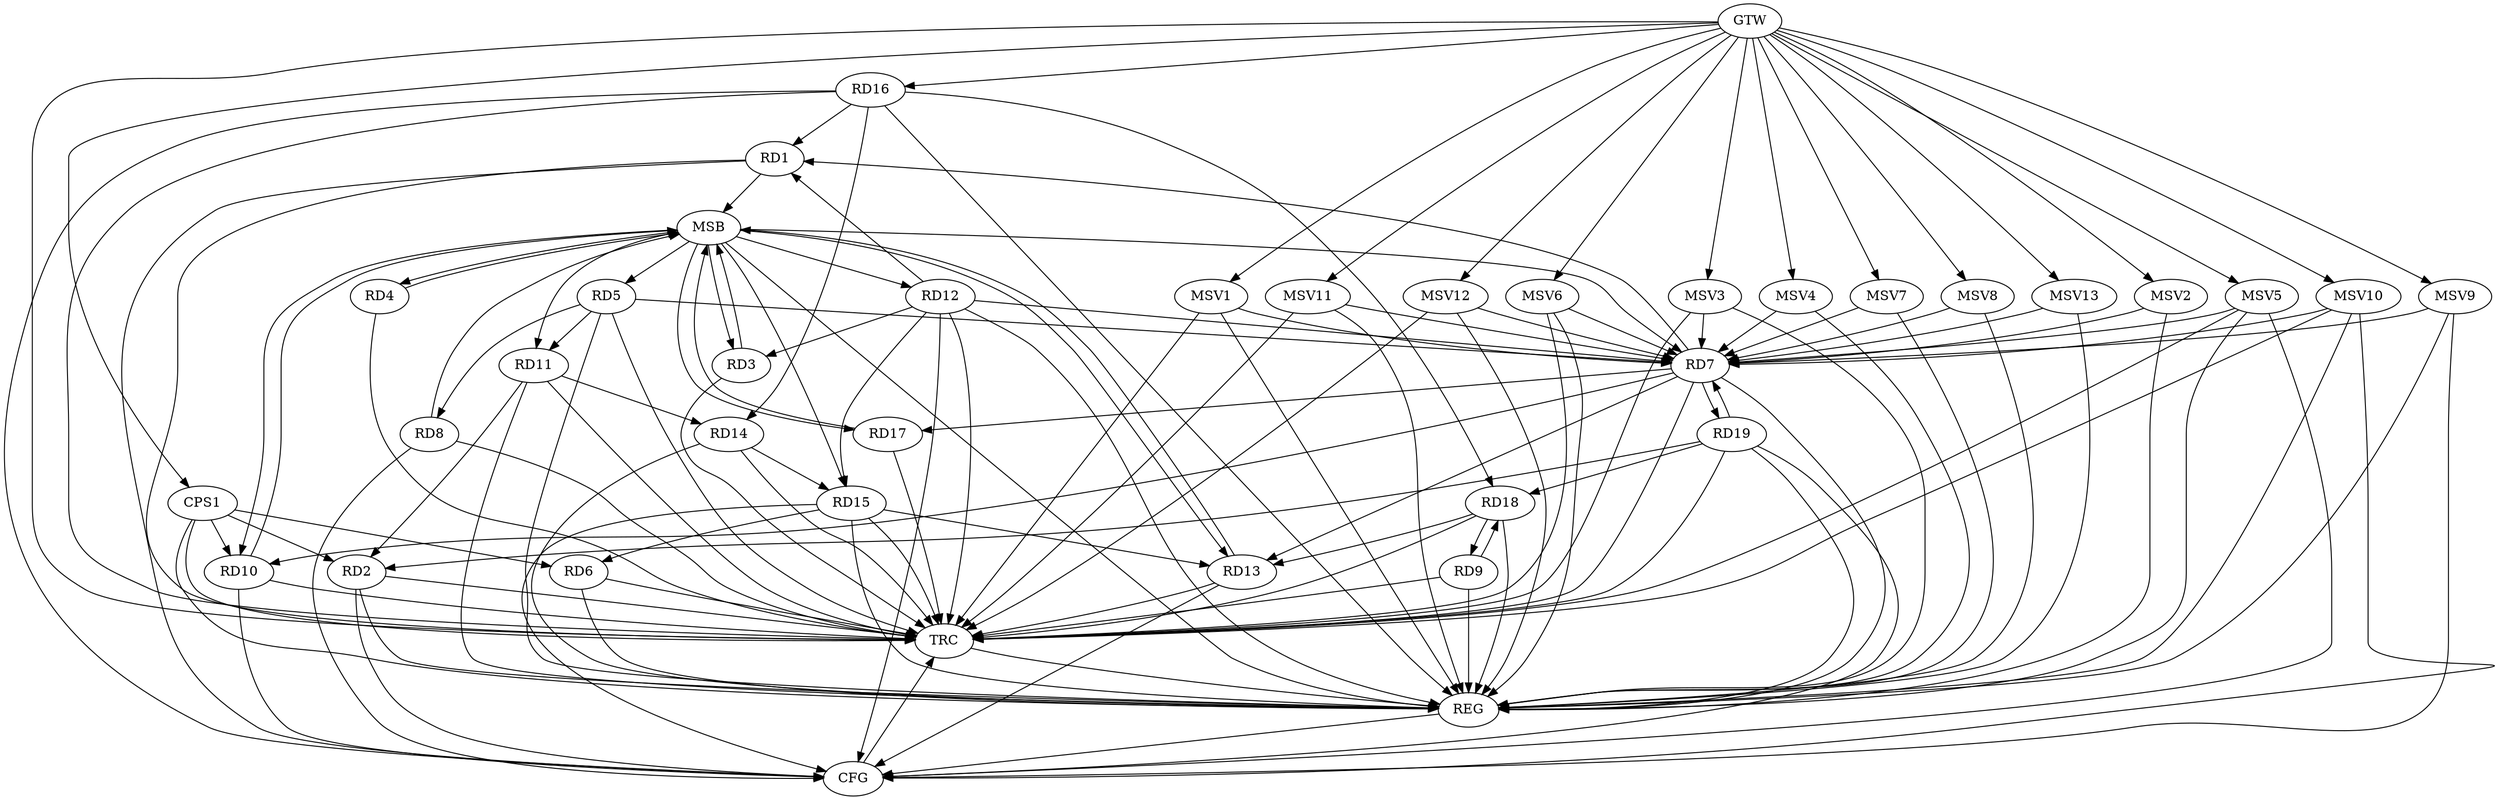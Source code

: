 strict digraph G {
  RD1 [ label="RD1" ];
  RD2 [ label="RD2" ];
  RD3 [ label="RD3" ];
  RD4 [ label="RD4" ];
  RD5 [ label="RD5" ];
  RD6 [ label="RD6" ];
  RD7 [ label="RD7" ];
  RD8 [ label="RD8" ];
  RD9 [ label="RD9" ];
  RD10 [ label="RD10" ];
  RD11 [ label="RD11" ];
  RD12 [ label="RD12" ];
  RD13 [ label="RD13" ];
  RD14 [ label="RD14" ];
  RD15 [ label="RD15" ];
  RD16 [ label="RD16" ];
  RD17 [ label="RD17" ];
  RD18 [ label="RD18" ];
  RD19 [ label="RD19" ];
  CPS1 [ label="CPS1" ];
  GTW [ label="GTW" ];
  REG [ label="REG" ];
  MSB [ label="MSB" ];
  CFG [ label="CFG" ];
  TRC [ label="TRC" ];
  MSV1 [ label="MSV1" ];
  MSV2 [ label="MSV2" ];
  MSV3 [ label="MSV3" ];
  MSV4 [ label="MSV4" ];
  MSV5 [ label="MSV5" ];
  MSV6 [ label="MSV6" ];
  MSV7 [ label="MSV7" ];
  MSV8 [ label="MSV8" ];
  MSV9 [ label="MSV9" ];
  MSV10 [ label="MSV10" ];
  MSV11 [ label="MSV11" ];
  MSV12 [ label="MSV12" ];
  MSV13 [ label="MSV13" ];
  RD7 -> RD1;
  RD12 -> RD1;
  RD16 -> RD1;
  RD11 -> RD2;
  RD19 -> RD2;
  RD12 -> RD3;
  RD5 -> RD7;
  RD5 -> RD8;
  RD5 -> RD11;
  RD15 -> RD6;
  RD7 -> RD10;
  RD12 -> RD7;
  RD7 -> RD13;
  RD7 -> RD17;
  RD7 -> RD19;
  RD19 -> RD7;
  RD9 -> RD18;
  RD18 -> RD9;
  RD11 -> RD14;
  RD12 -> RD15;
  RD15 -> RD13;
  RD18 -> RD13;
  RD14 -> RD15;
  RD16 -> RD14;
  RD16 -> RD18;
  RD19 -> RD18;
  CPS1 -> RD2;
  CPS1 -> RD6;
  CPS1 -> RD10;
  GTW -> RD16;
  GTW -> CPS1;
  RD2 -> REG;
  RD5 -> REG;
  RD6 -> REG;
  RD7 -> REG;
  RD9 -> REG;
  RD11 -> REG;
  RD12 -> REG;
  RD14 -> REG;
  RD15 -> REG;
  RD16 -> REG;
  RD18 -> REG;
  RD19 -> REG;
  CPS1 -> REG;
  RD1 -> MSB;
  MSB -> RD7;
  MSB -> RD10;
  MSB -> RD15;
  MSB -> REG;
  RD3 -> MSB;
  RD4 -> MSB;
  MSB -> RD5;
  MSB -> RD13;
  RD8 -> MSB;
  MSB -> RD17;
  RD10 -> MSB;
  RD13 -> MSB;
  MSB -> RD11;
  MSB -> RD12;
  RD17 -> MSB;
  MSB -> RD3;
  MSB -> RD4;
  RD13 -> CFG;
  RD8 -> CFG;
  RD12 -> CFG;
  RD19 -> CFG;
  RD2 -> CFG;
  RD1 -> CFG;
  RD10 -> CFG;
  RD16 -> CFG;
  RD15 -> CFG;
  REG -> CFG;
  RD1 -> TRC;
  RD2 -> TRC;
  RD3 -> TRC;
  RD4 -> TRC;
  RD5 -> TRC;
  RD6 -> TRC;
  RD7 -> TRC;
  RD8 -> TRC;
  RD9 -> TRC;
  RD10 -> TRC;
  RD11 -> TRC;
  RD12 -> TRC;
  RD13 -> TRC;
  RD14 -> TRC;
  RD15 -> TRC;
  RD16 -> TRC;
  RD17 -> TRC;
  RD18 -> TRC;
  RD19 -> TRC;
  CPS1 -> TRC;
  GTW -> TRC;
  CFG -> TRC;
  TRC -> REG;
  MSV1 -> RD7;
  GTW -> MSV1;
  MSV1 -> REG;
  MSV1 -> TRC;
  MSV2 -> RD7;
  MSV3 -> RD7;
  MSV4 -> RD7;
  GTW -> MSV2;
  MSV2 -> REG;
  GTW -> MSV3;
  MSV3 -> REG;
  MSV3 -> TRC;
  GTW -> MSV4;
  MSV4 -> REG;
  MSV5 -> RD7;
  GTW -> MSV5;
  MSV5 -> REG;
  MSV5 -> TRC;
  MSV5 -> CFG;
  MSV6 -> RD7;
  GTW -> MSV6;
  MSV6 -> REG;
  MSV6 -> TRC;
  MSV7 -> RD7;
  MSV8 -> RD7;
  GTW -> MSV7;
  MSV7 -> REG;
  GTW -> MSV8;
  MSV8 -> REG;
  MSV9 -> RD7;
  GTW -> MSV9;
  MSV9 -> REG;
  MSV9 -> CFG;
  MSV10 -> RD7;
  MSV11 -> RD7;
  MSV12 -> RD7;
  GTW -> MSV10;
  MSV10 -> REG;
  MSV10 -> TRC;
  MSV10 -> CFG;
  GTW -> MSV11;
  MSV11 -> REG;
  MSV11 -> TRC;
  GTW -> MSV12;
  MSV12 -> REG;
  MSV12 -> TRC;
  MSV13 -> RD7;
  GTW -> MSV13;
  MSV13 -> REG;
}
